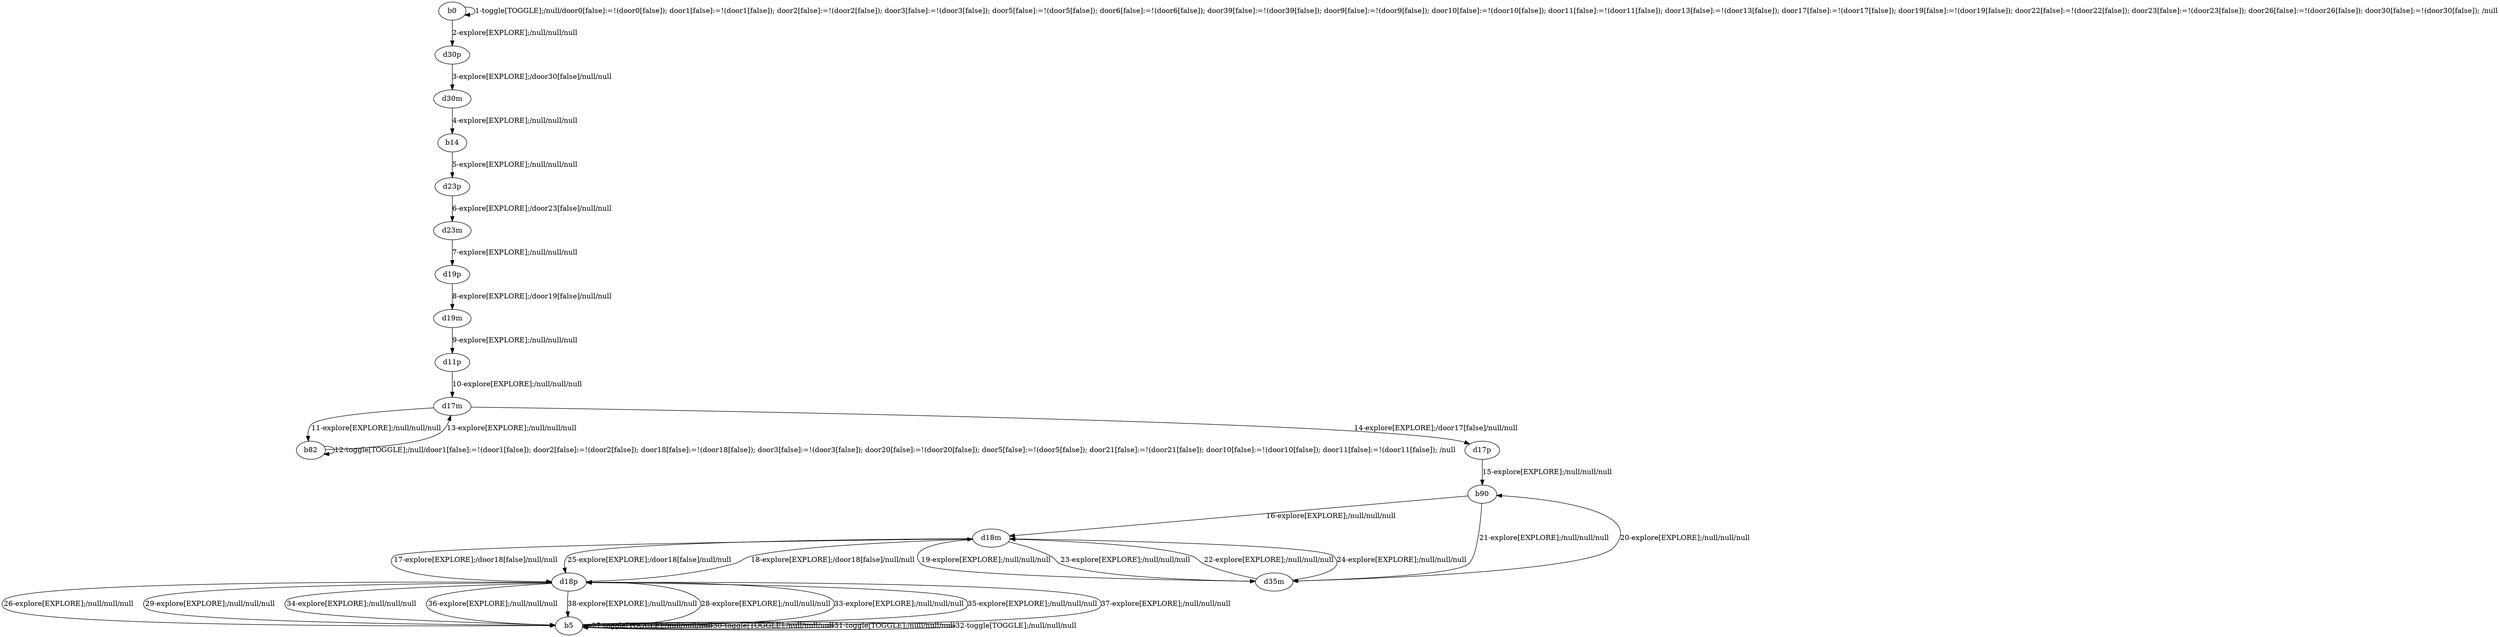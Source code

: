 # Total number of goals covered by this test: 5
# b5 --> b5
# d18m --> d18p
# d18p --> b5
# b5 --> d18p
# d18p --> d18m

digraph g {
"b0" -> "b0" [label = "1-toggle[TOGGLE];/null/door0[false]:=!(door0[false]); door1[false]:=!(door1[false]); door2[false]:=!(door2[false]); door3[false]:=!(door3[false]); door5[false]:=!(door5[false]); door6[false]:=!(door6[false]); door39[false]:=!(door39[false]); door9[false]:=!(door9[false]); door10[false]:=!(door10[false]); door11[false]:=!(door11[false]); door13[false]:=!(door13[false]); door17[false]:=!(door17[false]); door19[false]:=!(door19[false]); door22[false]:=!(door22[false]); door23[false]:=!(door23[false]); door26[false]:=!(door26[false]); door30[false]:=!(door30[false]); /null"];
"b0" -> "d30p" [label = "2-explore[EXPLORE];/null/null/null"];
"d30p" -> "d30m" [label = "3-explore[EXPLORE];/door30[false]/null/null"];
"d30m" -> "b14" [label = "4-explore[EXPLORE];/null/null/null"];
"b14" -> "d23p" [label = "5-explore[EXPLORE];/null/null/null"];
"d23p" -> "d23m" [label = "6-explore[EXPLORE];/door23[false]/null/null"];
"d23m" -> "d19p" [label = "7-explore[EXPLORE];/null/null/null"];
"d19p" -> "d19m" [label = "8-explore[EXPLORE];/door19[false]/null/null"];
"d19m" -> "d11p" [label = "9-explore[EXPLORE];/null/null/null"];
"d11p" -> "d17m" [label = "10-explore[EXPLORE];/null/null/null"];
"d17m" -> "b82" [label = "11-explore[EXPLORE];/null/null/null"];
"b82" -> "b82" [label = "12-toggle[TOGGLE];/null/door1[false]:=!(door1[false]); door2[false]:=!(door2[false]); door18[false]:=!(door18[false]); door3[false]:=!(door3[false]); door20[false]:=!(door20[false]); door5[false]:=!(door5[false]); door21[false]:=!(door21[false]); door10[false]:=!(door10[false]); door11[false]:=!(door11[false]); /null"];
"b82" -> "d17m" [label = "13-explore[EXPLORE];/null/null/null"];
"d17m" -> "d17p" [label = "14-explore[EXPLORE];/door17[false]/null/null"];
"d17p" -> "b90" [label = "15-explore[EXPLORE];/null/null/null"];
"b90" -> "d18m" [label = "16-explore[EXPLORE];/null/null/null"];
"d18m" -> "d18p" [label = "17-explore[EXPLORE];/door18[false]/null/null"];
"d18p" -> "d18m" [label = "18-explore[EXPLORE];/door18[false]/null/null"];
"d18m" -> "d35m" [label = "19-explore[EXPLORE];/null/null/null"];
"d35m" -> "b90" [label = "20-explore[EXPLORE];/null/null/null"];
"b90" -> "d35m" [label = "21-explore[EXPLORE];/null/null/null"];
"d35m" -> "d18m" [label = "22-explore[EXPLORE];/null/null/null"];
"d18m" -> "d35m" [label = "23-explore[EXPLORE];/null/null/null"];
"d35m" -> "d18m" [label = "24-explore[EXPLORE];/null/null/null"];
"d18m" -> "d18p" [label = "25-explore[EXPLORE];/door18[false]/null/null"];
"d18p" -> "b5" [label = "26-explore[EXPLORE];/null/null/null"];
"b5" -> "b5" [label = "27-toggle[TOGGLE];/null/null/null"];
"b5" -> "d18p" [label = "28-explore[EXPLORE];/null/null/null"];
"d18p" -> "b5" [label = "29-explore[EXPLORE];/null/null/null"];
"b5" -> "b5" [label = "30-toggle[TOGGLE];/null/null/null"];
"b5" -> "b5" [label = "31-toggle[TOGGLE];/null/null/null"];
"b5" -> "b5" [label = "32-toggle[TOGGLE];/null/null/null"];
"b5" -> "d18p" [label = "33-explore[EXPLORE];/null/null/null"];
"d18p" -> "b5" [label = "34-explore[EXPLORE];/null/null/null"];
"b5" -> "d18p" [label = "35-explore[EXPLORE];/null/null/null"];
"d18p" -> "b5" [label = "36-explore[EXPLORE];/null/null/null"];
"b5" -> "d18p" [label = "37-explore[EXPLORE];/null/null/null"];
"d18p" -> "b5" [label = "38-explore[EXPLORE];/null/null/null"];
}